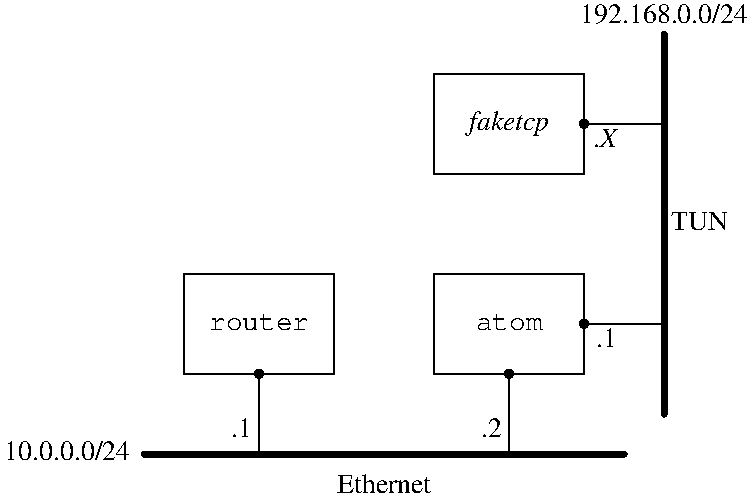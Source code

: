 .PS

R: box "\fCrouter\fR"
move
A: box "\fCatom\fR"
F: box "\fIfaketcp\fR" at last box + (0, 1)

circle rad 0.02 at R.s filled 1
circle rad 0.02 at A.s filled 1
line from R.s down 0.4 "" ".1 " rjust
line from A.s down 0.4 "" ".2 " rjust

circle rad 0.02 at F.e filled 1
circle rad 0.02 at A.e filled 1
line from F.e right 0.4 "" ".\fIX\fR " rjust
line from A.e right 0.4 "" ".1 " rjust

linethick = 2
E: line from R.sw - (0.2, 0.4) to A.se - (-0.2, 0.4) "" "" "Ethernet"
"10.0.0.0/24  " rjust at E.w
T: line from F.ne + (0.4, 0.2) to A.se + (0.4, -0.2) " TUN" ljust
"192.168.0.0/24" "" at T.n
.PE

